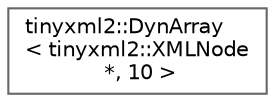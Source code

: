 digraph "Representação gráfica da hiearquia da classe"
{
 // LATEX_PDF_SIZE
  bgcolor="transparent";
  edge [fontname=Helvetica,fontsize=10,labelfontname=Helvetica,labelfontsize=10];
  node [fontname=Helvetica,fontsize=10,shape=box,height=0.2,width=0.4];
  rankdir="LR";
  Node0 [id="Node000000",label="tinyxml2::DynArray\l\< tinyxml2::XMLNode\l *, 10 \>",height=0.2,width=0.4,color="grey40", fillcolor="white", style="filled",URL="$classtinyxml2_1_1_dyn_array.html",tooltip=" "];
}
